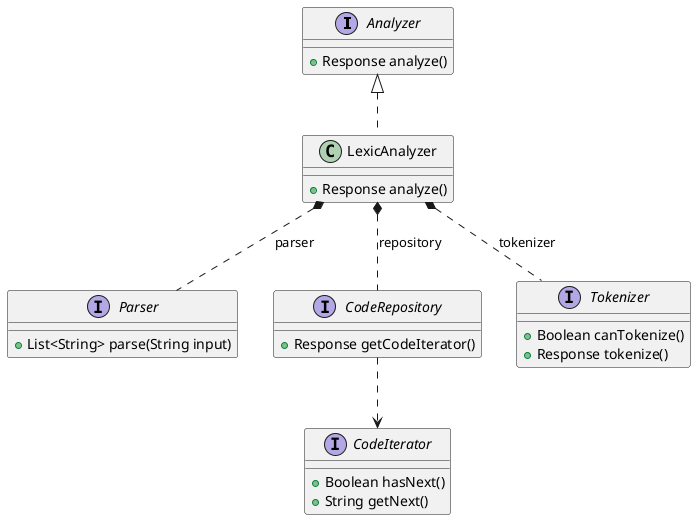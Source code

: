 @startuml
'https://plantuml.com/class-diagram

interface Analyzer{
    + Response analyze()
}

interface Parser{
    + List<String> parse(String input)
}

interface CodeRepository{
    + Response getCodeIterator()
}

interface CodeIterator{
    + Boolean hasNext()
    + String getNext()
}

interface Tokenizer{
    + Boolean canTokenize()
    + Response tokenize()
}

class LexicAnalyzer{
    + Response analyze()
}

Analyzer <|.. LexicAnalyzer

LexicAnalyzer *.. CodeRepository: repository
LexicAnalyzer *.. Tokenizer: tokenizer
LexicAnalyzer *.. Parser: parser

CodeRepository ..> CodeIterator
@enduml